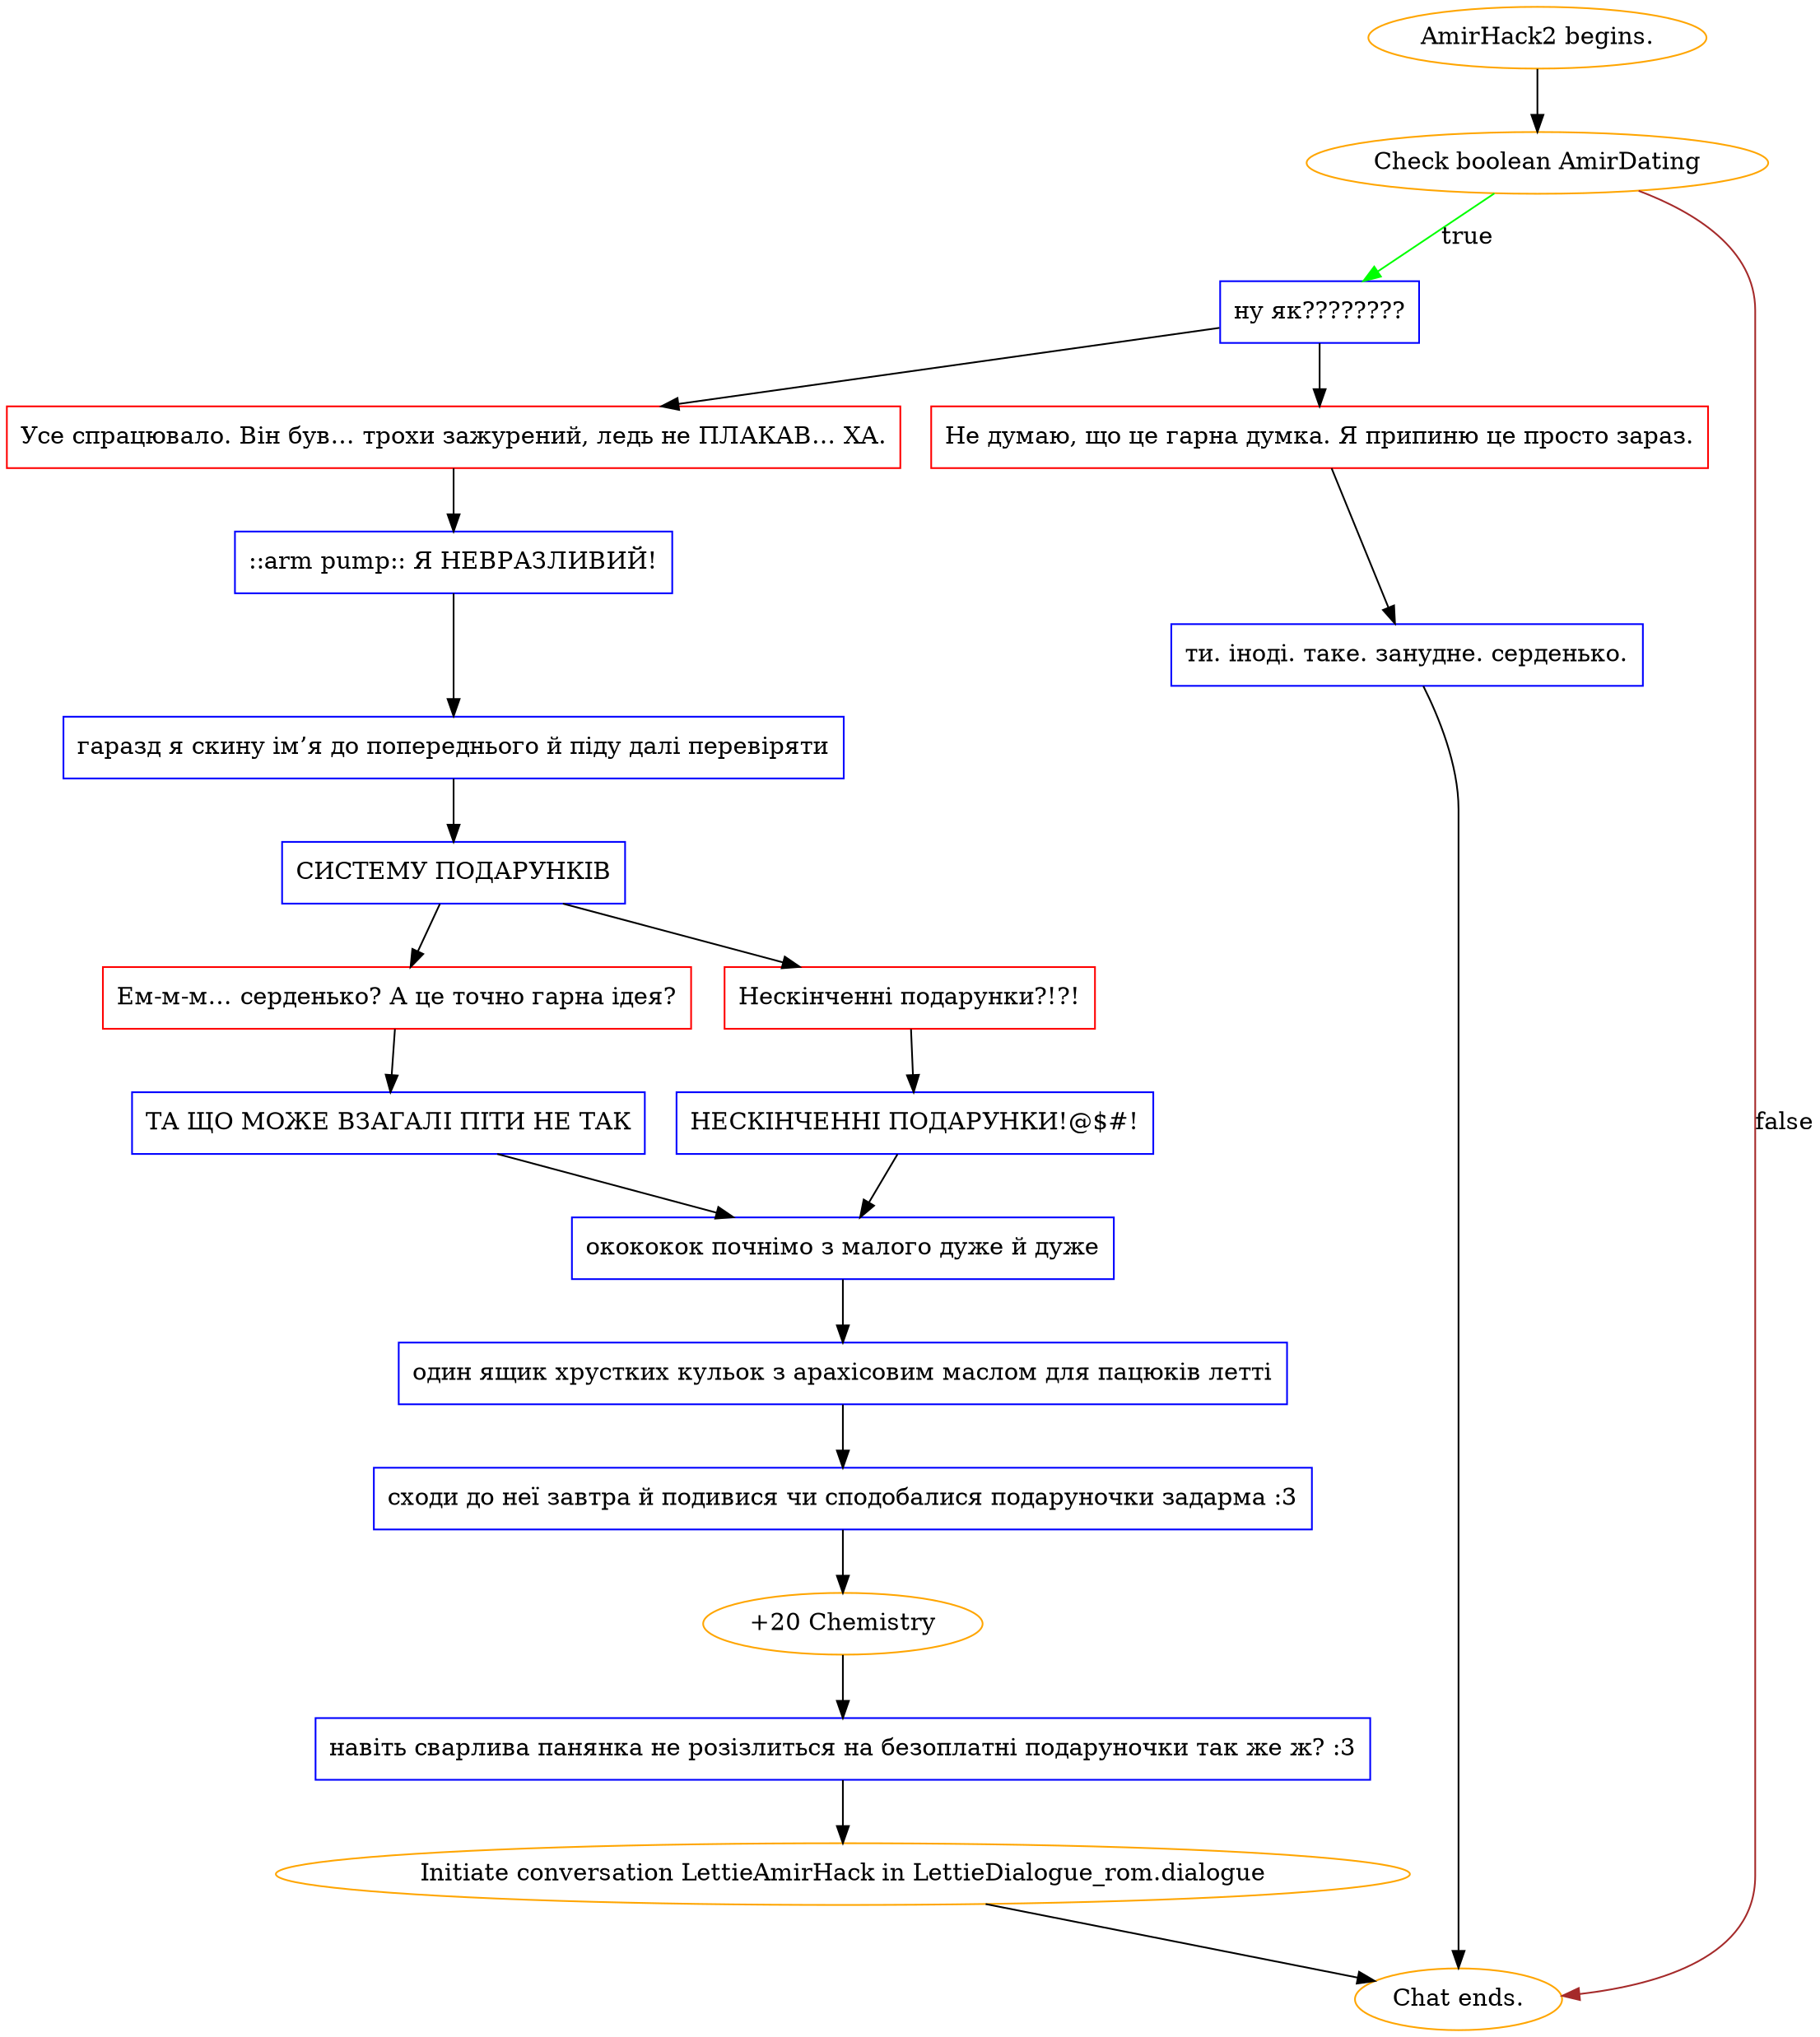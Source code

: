 digraph {
	"AmirHack2 begins." [color=orange];
		"AmirHack2 begins." -> j1974262334;
	j1974262334 [label="Check boolean AmirDating",color=orange];
		j1974262334 -> j587419547 [label=true,color=green];
		j1974262334 -> "Chat ends." [label=false,color=brown];
	j587419547 [label="ну як????????",shape=box,color=blue];
		j587419547 -> j3024503395;
		j587419547 -> j4029082485;
	"Chat ends." [color=orange];
	j3024503395 [label="Усе спрацювало. Він був… трохи зажурений, ледь не ПЛАКАВ… ХА.",shape=box,color=red];
		j3024503395 -> j3507898368;
	j4029082485 [label="Не думаю, що це гарна думка. Я припиню це просто зараз.",shape=box,color=red];
		j4029082485 -> j3522469016;
	j3507898368 [label="::arm pump:: Я НЕВРАЗЛИВИЙ!",shape=box,color=blue];
		j3507898368 -> j145946757;
	j3522469016 [label="ти. іноді. таке. занудне. серденько.",shape=box,color=blue];
		j3522469016 -> "Chat ends.";
	j145946757 [label="гаразд я скину ім’я до попереднього й піду далі перевіряти",shape=box,color=blue];
		j145946757 -> j6962893;
	j6962893 [label="СИСТЕМУ ПОДАРУНКІВ",shape=box,color=blue];
		j6962893 -> j2245278916;
		j6962893 -> j1784956445;
	j2245278916 [label="Ем-м-м… серденько? А це точно гарна ідея?",shape=box,color=red];
		j2245278916 -> j3289640891;
	j1784956445 [label="Нескінченні подарунки?!?!",shape=box,color=red];
		j1784956445 -> j707338861;
	j3289640891 [label="ТА ЩО МОЖЕ ВЗАГАЛІ ПІТИ НЕ ТАК",shape=box,color=blue];
		j3289640891 -> j3951279351;
	j707338861 [label="НЕСКІНЧЕННІ ПОДАРУНКИ!@$#!",shape=box,color=blue];
		j707338861 -> j3951279351;
	j3951279351 [label="окококок почнімо з малого дуже й дуже",shape=box,color=blue];
		j3951279351 -> j3311261809;
	j3311261809 [label="один ящик хрустких кульок з арахісовим маслом для пацюків летті",shape=box,color=blue];
		j3311261809 -> j3080892947;
	j3080892947 [label="сходи до неї завтра й подивися чи сподобалися подаруночки задарма :3",shape=box,color=blue];
		j3080892947 -> j869506037;
	j869506037 [label="+20 Chemistry",color=orange];
		j869506037 -> j1616137718;
	j1616137718 [label="навіть сварлива панянка не розізлиться на безоплатні подаруночки так же ж? :3",shape=box,color=blue];
		j1616137718 -> "Initiate conversation LettieAmirHack in LettieDialogue_rom.dialogue";
	"Initiate conversation LettieAmirHack in LettieDialogue_rom.dialogue" [label="Initiate conversation LettieAmirHack in LettieDialogue_rom.dialogue",color=orange];
		"Initiate conversation LettieAmirHack in LettieDialogue_rom.dialogue" -> "Chat ends.";
}